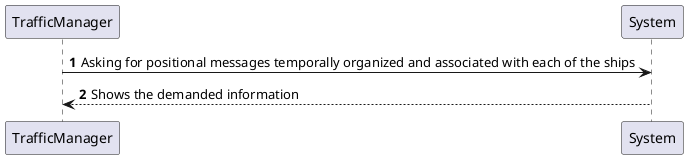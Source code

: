 @startuml
autonumber
TrafficManager-> System: Asking for positional messages temporally organized and associated with each of the ships
System --> TrafficManager: Shows the demanded information
@enduml